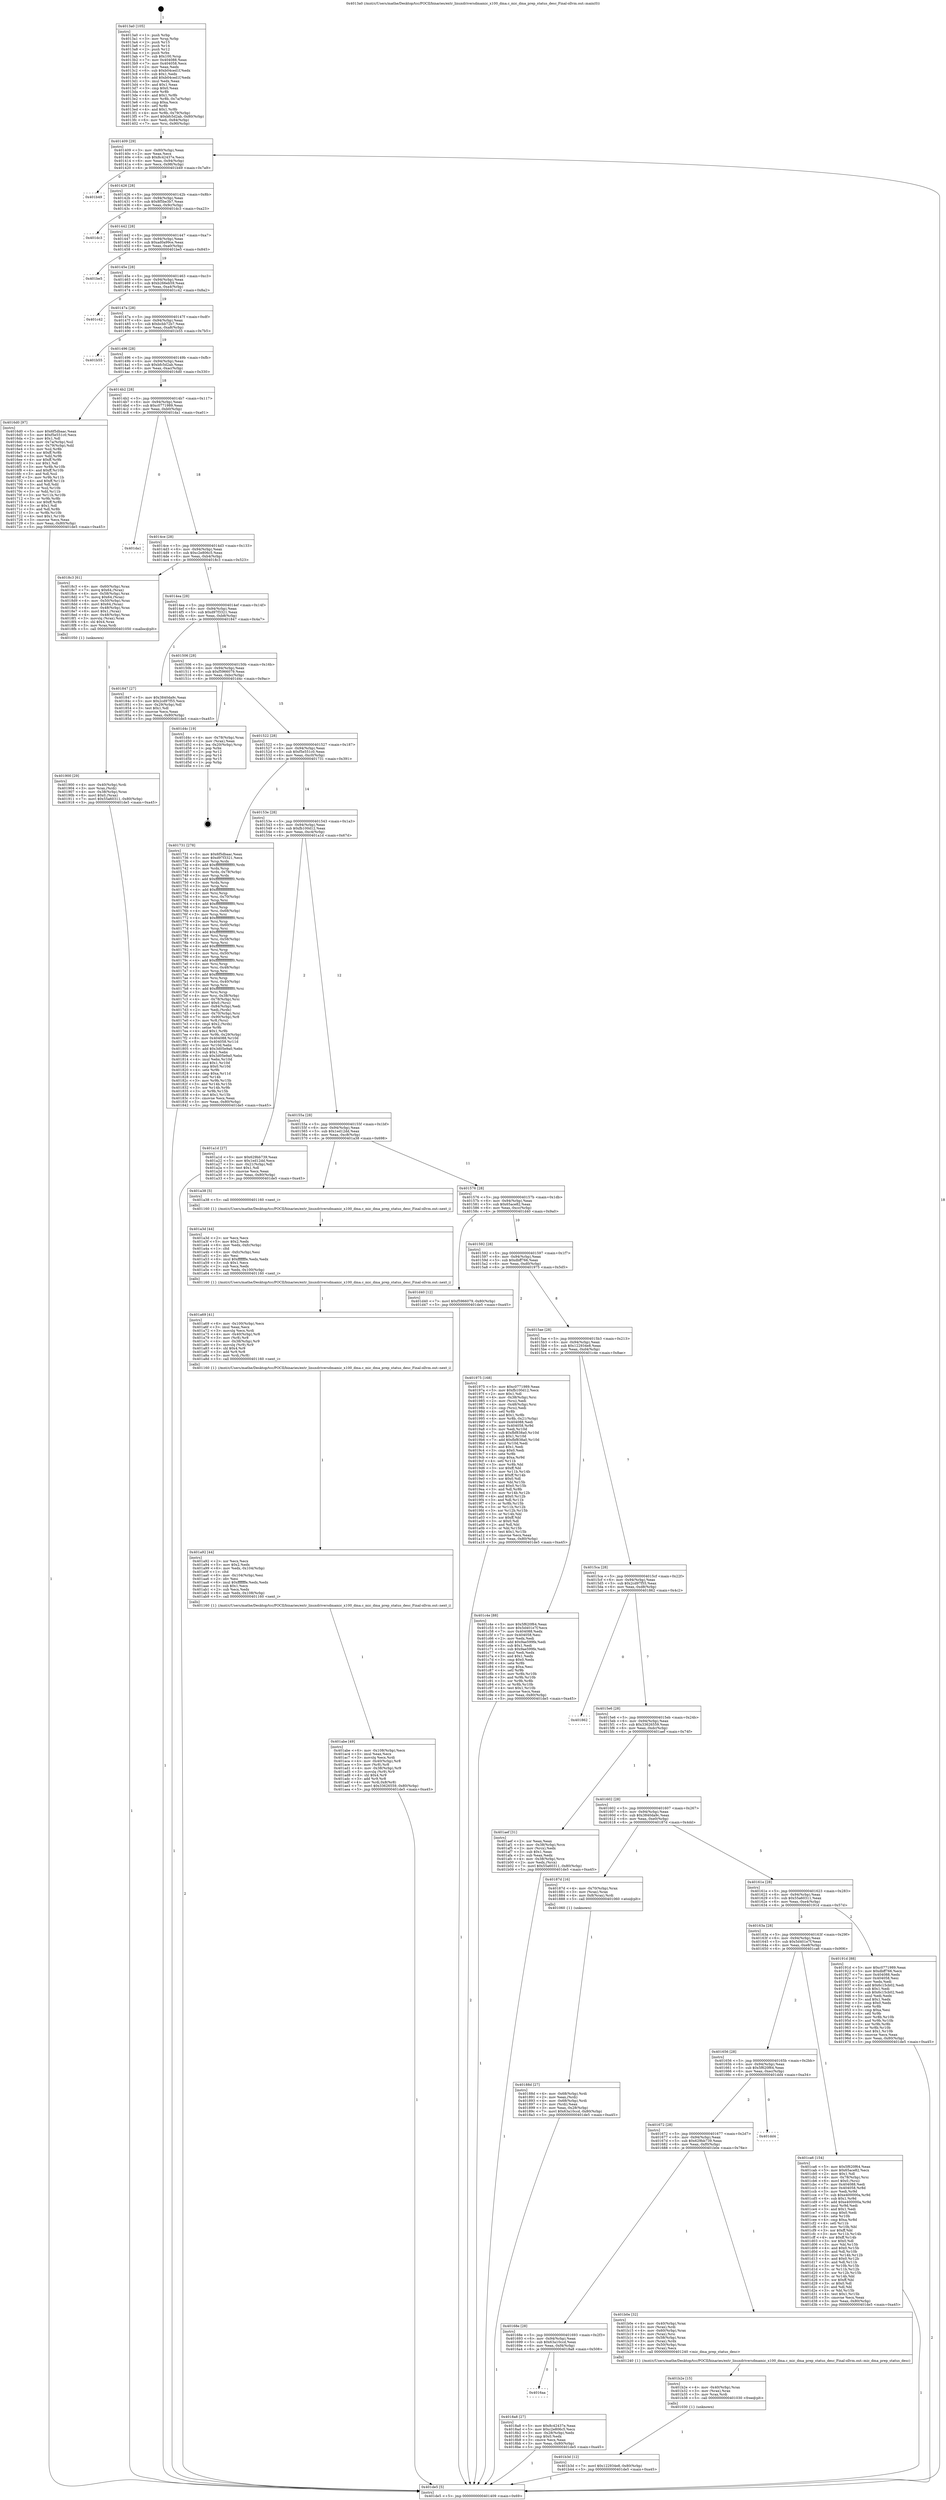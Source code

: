 digraph "0x4013a0" {
  label = "0x4013a0 (/mnt/c/Users/mathe/Desktop/tcc/POCII/binaries/extr_linuxdriversdmamic_x100_dma.c_mic_dma_prep_status_desc_Final-ollvm.out::main(0))"
  labelloc = "t"
  node[shape=record]

  Entry [label="",width=0.3,height=0.3,shape=circle,fillcolor=black,style=filled]
  "0x401409" [label="{
     0x401409 [29]\l
     | [instrs]\l
     &nbsp;&nbsp;0x401409 \<+3\>: mov -0x80(%rbp),%eax\l
     &nbsp;&nbsp;0x40140c \<+2\>: mov %eax,%ecx\l
     &nbsp;&nbsp;0x40140e \<+6\>: sub $0x8c42437e,%ecx\l
     &nbsp;&nbsp;0x401414 \<+6\>: mov %eax,-0x94(%rbp)\l
     &nbsp;&nbsp;0x40141a \<+6\>: mov %ecx,-0x98(%rbp)\l
     &nbsp;&nbsp;0x401420 \<+6\>: je 0000000000401b49 \<main+0x7a9\>\l
  }"]
  "0x401b49" [label="{
     0x401b49\l
  }", style=dashed]
  "0x401426" [label="{
     0x401426 [28]\l
     | [instrs]\l
     &nbsp;&nbsp;0x401426 \<+5\>: jmp 000000000040142b \<main+0x8b\>\l
     &nbsp;&nbsp;0x40142b \<+6\>: mov -0x94(%rbp),%eax\l
     &nbsp;&nbsp;0x401431 \<+5\>: sub $0x8f5be3b7,%eax\l
     &nbsp;&nbsp;0x401436 \<+6\>: mov %eax,-0x9c(%rbp)\l
     &nbsp;&nbsp;0x40143c \<+6\>: je 0000000000401dc3 \<main+0xa23\>\l
  }"]
  Exit [label="",width=0.3,height=0.3,shape=circle,fillcolor=black,style=filled,peripheries=2]
  "0x401dc3" [label="{
     0x401dc3\l
  }", style=dashed]
  "0x401442" [label="{
     0x401442 [28]\l
     | [instrs]\l
     &nbsp;&nbsp;0x401442 \<+5\>: jmp 0000000000401447 \<main+0xa7\>\l
     &nbsp;&nbsp;0x401447 \<+6\>: mov -0x94(%rbp),%eax\l
     &nbsp;&nbsp;0x40144d \<+5\>: sub $0xad0a99ce,%eax\l
     &nbsp;&nbsp;0x401452 \<+6\>: mov %eax,-0xa0(%rbp)\l
     &nbsp;&nbsp;0x401458 \<+6\>: je 0000000000401be5 \<main+0x845\>\l
  }"]
  "0x401b3d" [label="{
     0x401b3d [12]\l
     | [instrs]\l
     &nbsp;&nbsp;0x401b3d \<+7\>: movl $0x122934e8,-0x80(%rbp)\l
     &nbsp;&nbsp;0x401b44 \<+5\>: jmp 0000000000401de5 \<main+0xa45\>\l
  }"]
  "0x401be5" [label="{
     0x401be5\l
  }", style=dashed]
  "0x40145e" [label="{
     0x40145e [28]\l
     | [instrs]\l
     &nbsp;&nbsp;0x40145e \<+5\>: jmp 0000000000401463 \<main+0xc3\>\l
     &nbsp;&nbsp;0x401463 \<+6\>: mov -0x94(%rbp),%eax\l
     &nbsp;&nbsp;0x401469 \<+5\>: sub $0xb266eb59,%eax\l
     &nbsp;&nbsp;0x40146e \<+6\>: mov %eax,-0xa4(%rbp)\l
     &nbsp;&nbsp;0x401474 \<+6\>: je 0000000000401c42 \<main+0x8a2\>\l
  }"]
  "0x401b2e" [label="{
     0x401b2e [15]\l
     | [instrs]\l
     &nbsp;&nbsp;0x401b2e \<+4\>: mov -0x40(%rbp),%rax\l
     &nbsp;&nbsp;0x401b32 \<+3\>: mov (%rax),%rax\l
     &nbsp;&nbsp;0x401b35 \<+3\>: mov %rax,%rdi\l
     &nbsp;&nbsp;0x401b38 \<+5\>: call 0000000000401030 \<free@plt\>\l
     | [calls]\l
     &nbsp;&nbsp;0x401030 \{1\} (unknown)\l
  }"]
  "0x401c42" [label="{
     0x401c42\l
  }", style=dashed]
  "0x40147a" [label="{
     0x40147a [28]\l
     | [instrs]\l
     &nbsp;&nbsp;0x40147a \<+5\>: jmp 000000000040147f \<main+0xdf\>\l
     &nbsp;&nbsp;0x40147f \<+6\>: mov -0x94(%rbp),%eax\l
     &nbsp;&nbsp;0x401485 \<+5\>: sub $0xbcbb72b7,%eax\l
     &nbsp;&nbsp;0x40148a \<+6\>: mov %eax,-0xa8(%rbp)\l
     &nbsp;&nbsp;0x401490 \<+6\>: je 0000000000401b55 \<main+0x7b5\>\l
  }"]
  "0x401abe" [label="{
     0x401abe [49]\l
     | [instrs]\l
     &nbsp;&nbsp;0x401abe \<+6\>: mov -0x108(%rbp),%ecx\l
     &nbsp;&nbsp;0x401ac4 \<+3\>: imul %eax,%ecx\l
     &nbsp;&nbsp;0x401ac7 \<+3\>: movslq %ecx,%rdi\l
     &nbsp;&nbsp;0x401aca \<+4\>: mov -0x40(%rbp),%r8\l
     &nbsp;&nbsp;0x401ace \<+3\>: mov (%r8),%r8\l
     &nbsp;&nbsp;0x401ad1 \<+4\>: mov -0x38(%rbp),%r9\l
     &nbsp;&nbsp;0x401ad5 \<+3\>: movslq (%r9),%r9\l
     &nbsp;&nbsp;0x401ad8 \<+4\>: shl $0x4,%r9\l
     &nbsp;&nbsp;0x401adc \<+3\>: add %r9,%r8\l
     &nbsp;&nbsp;0x401adf \<+4\>: mov %rdi,0x8(%r8)\l
     &nbsp;&nbsp;0x401ae3 \<+7\>: movl $0x33626559,-0x80(%rbp)\l
     &nbsp;&nbsp;0x401aea \<+5\>: jmp 0000000000401de5 \<main+0xa45\>\l
  }"]
  "0x401b55" [label="{
     0x401b55\l
  }", style=dashed]
  "0x401496" [label="{
     0x401496 [28]\l
     | [instrs]\l
     &nbsp;&nbsp;0x401496 \<+5\>: jmp 000000000040149b \<main+0xfb\>\l
     &nbsp;&nbsp;0x40149b \<+6\>: mov -0x94(%rbp),%eax\l
     &nbsp;&nbsp;0x4014a1 \<+5\>: sub $0xbfc5d2ab,%eax\l
     &nbsp;&nbsp;0x4014a6 \<+6\>: mov %eax,-0xac(%rbp)\l
     &nbsp;&nbsp;0x4014ac \<+6\>: je 00000000004016d0 \<main+0x330\>\l
  }"]
  "0x401a92" [label="{
     0x401a92 [44]\l
     | [instrs]\l
     &nbsp;&nbsp;0x401a92 \<+2\>: xor %ecx,%ecx\l
     &nbsp;&nbsp;0x401a94 \<+5\>: mov $0x2,%edx\l
     &nbsp;&nbsp;0x401a99 \<+6\>: mov %edx,-0x104(%rbp)\l
     &nbsp;&nbsp;0x401a9f \<+1\>: cltd\l
     &nbsp;&nbsp;0x401aa0 \<+6\>: mov -0x104(%rbp),%esi\l
     &nbsp;&nbsp;0x401aa6 \<+2\>: idiv %esi\l
     &nbsp;&nbsp;0x401aa8 \<+6\>: imul $0xfffffffe,%edx,%edx\l
     &nbsp;&nbsp;0x401aae \<+3\>: sub $0x1,%ecx\l
     &nbsp;&nbsp;0x401ab1 \<+2\>: sub %ecx,%edx\l
     &nbsp;&nbsp;0x401ab3 \<+6\>: mov %edx,-0x108(%rbp)\l
     &nbsp;&nbsp;0x401ab9 \<+5\>: call 0000000000401160 \<next_i\>\l
     | [calls]\l
     &nbsp;&nbsp;0x401160 \{1\} (/mnt/c/Users/mathe/Desktop/tcc/POCII/binaries/extr_linuxdriversdmamic_x100_dma.c_mic_dma_prep_status_desc_Final-ollvm.out::next_i)\l
  }"]
  "0x4016d0" [label="{
     0x4016d0 [97]\l
     | [instrs]\l
     &nbsp;&nbsp;0x4016d0 \<+5\>: mov $0x6f5dbaac,%eax\l
     &nbsp;&nbsp;0x4016d5 \<+5\>: mov $0xf5e551c0,%ecx\l
     &nbsp;&nbsp;0x4016da \<+2\>: mov $0x1,%dl\l
     &nbsp;&nbsp;0x4016dc \<+4\>: mov -0x7a(%rbp),%sil\l
     &nbsp;&nbsp;0x4016e0 \<+4\>: mov -0x79(%rbp),%dil\l
     &nbsp;&nbsp;0x4016e4 \<+3\>: mov %sil,%r8b\l
     &nbsp;&nbsp;0x4016e7 \<+4\>: xor $0xff,%r8b\l
     &nbsp;&nbsp;0x4016eb \<+3\>: mov %dil,%r9b\l
     &nbsp;&nbsp;0x4016ee \<+4\>: xor $0xff,%r9b\l
     &nbsp;&nbsp;0x4016f2 \<+3\>: xor $0x1,%dl\l
     &nbsp;&nbsp;0x4016f5 \<+3\>: mov %r8b,%r10b\l
     &nbsp;&nbsp;0x4016f8 \<+4\>: and $0xff,%r10b\l
     &nbsp;&nbsp;0x4016fc \<+3\>: and %dl,%sil\l
     &nbsp;&nbsp;0x4016ff \<+3\>: mov %r9b,%r11b\l
     &nbsp;&nbsp;0x401702 \<+4\>: and $0xff,%r11b\l
     &nbsp;&nbsp;0x401706 \<+3\>: and %dl,%dil\l
     &nbsp;&nbsp;0x401709 \<+3\>: or %sil,%r10b\l
     &nbsp;&nbsp;0x40170c \<+3\>: or %dil,%r11b\l
     &nbsp;&nbsp;0x40170f \<+3\>: xor %r11b,%r10b\l
     &nbsp;&nbsp;0x401712 \<+3\>: or %r9b,%r8b\l
     &nbsp;&nbsp;0x401715 \<+4\>: xor $0xff,%r8b\l
     &nbsp;&nbsp;0x401719 \<+3\>: or $0x1,%dl\l
     &nbsp;&nbsp;0x40171c \<+3\>: and %dl,%r8b\l
     &nbsp;&nbsp;0x40171f \<+3\>: or %r8b,%r10b\l
     &nbsp;&nbsp;0x401722 \<+4\>: test $0x1,%r10b\l
     &nbsp;&nbsp;0x401726 \<+3\>: cmovne %ecx,%eax\l
     &nbsp;&nbsp;0x401729 \<+3\>: mov %eax,-0x80(%rbp)\l
     &nbsp;&nbsp;0x40172c \<+5\>: jmp 0000000000401de5 \<main+0xa45\>\l
  }"]
  "0x4014b2" [label="{
     0x4014b2 [28]\l
     | [instrs]\l
     &nbsp;&nbsp;0x4014b2 \<+5\>: jmp 00000000004014b7 \<main+0x117\>\l
     &nbsp;&nbsp;0x4014b7 \<+6\>: mov -0x94(%rbp),%eax\l
     &nbsp;&nbsp;0x4014bd \<+5\>: sub $0xc0771989,%eax\l
     &nbsp;&nbsp;0x4014c2 \<+6\>: mov %eax,-0xb0(%rbp)\l
     &nbsp;&nbsp;0x4014c8 \<+6\>: je 0000000000401da1 \<main+0xa01\>\l
  }"]
  "0x401de5" [label="{
     0x401de5 [5]\l
     | [instrs]\l
     &nbsp;&nbsp;0x401de5 \<+5\>: jmp 0000000000401409 \<main+0x69\>\l
  }"]
  "0x4013a0" [label="{
     0x4013a0 [105]\l
     | [instrs]\l
     &nbsp;&nbsp;0x4013a0 \<+1\>: push %rbp\l
     &nbsp;&nbsp;0x4013a1 \<+3\>: mov %rsp,%rbp\l
     &nbsp;&nbsp;0x4013a4 \<+2\>: push %r15\l
     &nbsp;&nbsp;0x4013a6 \<+2\>: push %r14\l
     &nbsp;&nbsp;0x4013a8 \<+2\>: push %r12\l
     &nbsp;&nbsp;0x4013aa \<+1\>: push %rbx\l
     &nbsp;&nbsp;0x4013ab \<+7\>: sub $0x100,%rsp\l
     &nbsp;&nbsp;0x4013b2 \<+7\>: mov 0x404088,%eax\l
     &nbsp;&nbsp;0x4013b9 \<+7\>: mov 0x404058,%ecx\l
     &nbsp;&nbsp;0x4013c0 \<+2\>: mov %eax,%edx\l
     &nbsp;&nbsp;0x4013c2 \<+6\>: sub $0xb04ced1f,%edx\l
     &nbsp;&nbsp;0x4013c8 \<+3\>: sub $0x1,%edx\l
     &nbsp;&nbsp;0x4013cb \<+6\>: add $0xb04ced1f,%edx\l
     &nbsp;&nbsp;0x4013d1 \<+3\>: imul %edx,%eax\l
     &nbsp;&nbsp;0x4013d4 \<+3\>: and $0x1,%eax\l
     &nbsp;&nbsp;0x4013d7 \<+3\>: cmp $0x0,%eax\l
     &nbsp;&nbsp;0x4013da \<+4\>: sete %r8b\l
     &nbsp;&nbsp;0x4013de \<+4\>: and $0x1,%r8b\l
     &nbsp;&nbsp;0x4013e2 \<+4\>: mov %r8b,-0x7a(%rbp)\l
     &nbsp;&nbsp;0x4013e6 \<+3\>: cmp $0xa,%ecx\l
     &nbsp;&nbsp;0x4013e9 \<+4\>: setl %r8b\l
     &nbsp;&nbsp;0x4013ed \<+4\>: and $0x1,%r8b\l
     &nbsp;&nbsp;0x4013f1 \<+4\>: mov %r8b,-0x79(%rbp)\l
     &nbsp;&nbsp;0x4013f5 \<+7\>: movl $0xbfc5d2ab,-0x80(%rbp)\l
     &nbsp;&nbsp;0x4013fc \<+6\>: mov %edi,-0x84(%rbp)\l
     &nbsp;&nbsp;0x401402 \<+7\>: mov %rsi,-0x90(%rbp)\l
  }"]
  "0x401a69" [label="{
     0x401a69 [41]\l
     | [instrs]\l
     &nbsp;&nbsp;0x401a69 \<+6\>: mov -0x100(%rbp),%ecx\l
     &nbsp;&nbsp;0x401a6f \<+3\>: imul %eax,%ecx\l
     &nbsp;&nbsp;0x401a72 \<+3\>: movslq %ecx,%rdi\l
     &nbsp;&nbsp;0x401a75 \<+4\>: mov -0x40(%rbp),%r8\l
     &nbsp;&nbsp;0x401a79 \<+3\>: mov (%r8),%r8\l
     &nbsp;&nbsp;0x401a7c \<+4\>: mov -0x38(%rbp),%r9\l
     &nbsp;&nbsp;0x401a80 \<+3\>: movslq (%r9),%r9\l
     &nbsp;&nbsp;0x401a83 \<+4\>: shl $0x4,%r9\l
     &nbsp;&nbsp;0x401a87 \<+3\>: add %r9,%r8\l
     &nbsp;&nbsp;0x401a8a \<+3\>: mov %rdi,(%r8)\l
     &nbsp;&nbsp;0x401a8d \<+5\>: call 0000000000401160 \<next_i\>\l
     | [calls]\l
     &nbsp;&nbsp;0x401160 \{1\} (/mnt/c/Users/mathe/Desktop/tcc/POCII/binaries/extr_linuxdriversdmamic_x100_dma.c_mic_dma_prep_status_desc_Final-ollvm.out::next_i)\l
  }"]
  "0x401da1" [label="{
     0x401da1\l
  }", style=dashed]
  "0x4014ce" [label="{
     0x4014ce [28]\l
     | [instrs]\l
     &nbsp;&nbsp;0x4014ce \<+5\>: jmp 00000000004014d3 \<main+0x133\>\l
     &nbsp;&nbsp;0x4014d3 \<+6\>: mov -0x94(%rbp),%eax\l
     &nbsp;&nbsp;0x4014d9 \<+5\>: sub $0xc2e806c5,%eax\l
     &nbsp;&nbsp;0x4014de \<+6\>: mov %eax,-0xb4(%rbp)\l
     &nbsp;&nbsp;0x4014e4 \<+6\>: je 00000000004018c3 \<main+0x523\>\l
  }"]
  "0x401a3d" [label="{
     0x401a3d [44]\l
     | [instrs]\l
     &nbsp;&nbsp;0x401a3d \<+2\>: xor %ecx,%ecx\l
     &nbsp;&nbsp;0x401a3f \<+5\>: mov $0x2,%edx\l
     &nbsp;&nbsp;0x401a44 \<+6\>: mov %edx,-0xfc(%rbp)\l
     &nbsp;&nbsp;0x401a4a \<+1\>: cltd\l
     &nbsp;&nbsp;0x401a4b \<+6\>: mov -0xfc(%rbp),%esi\l
     &nbsp;&nbsp;0x401a51 \<+2\>: idiv %esi\l
     &nbsp;&nbsp;0x401a53 \<+6\>: imul $0xfffffffe,%edx,%edx\l
     &nbsp;&nbsp;0x401a59 \<+3\>: sub $0x1,%ecx\l
     &nbsp;&nbsp;0x401a5c \<+2\>: sub %ecx,%edx\l
     &nbsp;&nbsp;0x401a5e \<+6\>: mov %edx,-0x100(%rbp)\l
     &nbsp;&nbsp;0x401a64 \<+5\>: call 0000000000401160 \<next_i\>\l
     | [calls]\l
     &nbsp;&nbsp;0x401160 \{1\} (/mnt/c/Users/mathe/Desktop/tcc/POCII/binaries/extr_linuxdriversdmamic_x100_dma.c_mic_dma_prep_status_desc_Final-ollvm.out::next_i)\l
  }"]
  "0x4018c3" [label="{
     0x4018c3 [61]\l
     | [instrs]\l
     &nbsp;&nbsp;0x4018c3 \<+4\>: mov -0x60(%rbp),%rax\l
     &nbsp;&nbsp;0x4018c7 \<+7\>: movq $0x64,(%rax)\l
     &nbsp;&nbsp;0x4018ce \<+4\>: mov -0x58(%rbp),%rax\l
     &nbsp;&nbsp;0x4018d2 \<+7\>: movq $0x64,(%rax)\l
     &nbsp;&nbsp;0x4018d9 \<+4\>: mov -0x50(%rbp),%rax\l
     &nbsp;&nbsp;0x4018dd \<+6\>: movl $0x64,(%rax)\l
     &nbsp;&nbsp;0x4018e3 \<+4\>: mov -0x48(%rbp),%rax\l
     &nbsp;&nbsp;0x4018e7 \<+6\>: movl $0x1,(%rax)\l
     &nbsp;&nbsp;0x4018ed \<+4\>: mov -0x48(%rbp),%rax\l
     &nbsp;&nbsp;0x4018f1 \<+3\>: movslq (%rax),%rax\l
     &nbsp;&nbsp;0x4018f4 \<+4\>: shl $0x4,%rax\l
     &nbsp;&nbsp;0x4018f8 \<+3\>: mov %rax,%rdi\l
     &nbsp;&nbsp;0x4018fb \<+5\>: call 0000000000401050 \<malloc@plt\>\l
     | [calls]\l
     &nbsp;&nbsp;0x401050 \{1\} (unknown)\l
  }"]
  "0x4014ea" [label="{
     0x4014ea [28]\l
     | [instrs]\l
     &nbsp;&nbsp;0x4014ea \<+5\>: jmp 00000000004014ef \<main+0x14f\>\l
     &nbsp;&nbsp;0x4014ef \<+6\>: mov -0x94(%rbp),%eax\l
     &nbsp;&nbsp;0x4014f5 \<+5\>: sub $0xd97f3321,%eax\l
     &nbsp;&nbsp;0x4014fa \<+6\>: mov %eax,-0xb8(%rbp)\l
     &nbsp;&nbsp;0x401500 \<+6\>: je 0000000000401847 \<main+0x4a7\>\l
  }"]
  "0x401900" [label="{
     0x401900 [29]\l
     | [instrs]\l
     &nbsp;&nbsp;0x401900 \<+4\>: mov -0x40(%rbp),%rdi\l
     &nbsp;&nbsp;0x401904 \<+3\>: mov %rax,(%rdi)\l
     &nbsp;&nbsp;0x401907 \<+4\>: mov -0x38(%rbp),%rax\l
     &nbsp;&nbsp;0x40190b \<+6\>: movl $0x0,(%rax)\l
     &nbsp;&nbsp;0x401911 \<+7\>: movl $0x55a60311,-0x80(%rbp)\l
     &nbsp;&nbsp;0x401918 \<+5\>: jmp 0000000000401de5 \<main+0xa45\>\l
  }"]
  "0x401847" [label="{
     0x401847 [27]\l
     | [instrs]\l
     &nbsp;&nbsp;0x401847 \<+5\>: mov $0x3840da9c,%eax\l
     &nbsp;&nbsp;0x40184c \<+5\>: mov $0x2cd97f55,%ecx\l
     &nbsp;&nbsp;0x401851 \<+3\>: mov -0x29(%rbp),%dl\l
     &nbsp;&nbsp;0x401854 \<+3\>: test $0x1,%dl\l
     &nbsp;&nbsp;0x401857 \<+3\>: cmovne %ecx,%eax\l
     &nbsp;&nbsp;0x40185a \<+3\>: mov %eax,-0x80(%rbp)\l
     &nbsp;&nbsp;0x40185d \<+5\>: jmp 0000000000401de5 \<main+0xa45\>\l
  }"]
  "0x401506" [label="{
     0x401506 [28]\l
     | [instrs]\l
     &nbsp;&nbsp;0x401506 \<+5\>: jmp 000000000040150b \<main+0x16b\>\l
     &nbsp;&nbsp;0x40150b \<+6\>: mov -0x94(%rbp),%eax\l
     &nbsp;&nbsp;0x401511 \<+5\>: sub $0xf5966079,%eax\l
     &nbsp;&nbsp;0x401516 \<+6\>: mov %eax,-0xbc(%rbp)\l
     &nbsp;&nbsp;0x40151c \<+6\>: je 0000000000401d4c \<main+0x9ac\>\l
  }"]
  "0x4016aa" [label="{
     0x4016aa\l
  }", style=dashed]
  "0x401d4c" [label="{
     0x401d4c [19]\l
     | [instrs]\l
     &nbsp;&nbsp;0x401d4c \<+4\>: mov -0x78(%rbp),%rax\l
     &nbsp;&nbsp;0x401d50 \<+2\>: mov (%rax),%eax\l
     &nbsp;&nbsp;0x401d52 \<+4\>: lea -0x20(%rbp),%rsp\l
     &nbsp;&nbsp;0x401d56 \<+1\>: pop %rbx\l
     &nbsp;&nbsp;0x401d57 \<+2\>: pop %r12\l
     &nbsp;&nbsp;0x401d59 \<+2\>: pop %r14\l
     &nbsp;&nbsp;0x401d5b \<+2\>: pop %r15\l
     &nbsp;&nbsp;0x401d5d \<+1\>: pop %rbp\l
     &nbsp;&nbsp;0x401d5e \<+1\>: ret\l
  }"]
  "0x401522" [label="{
     0x401522 [28]\l
     | [instrs]\l
     &nbsp;&nbsp;0x401522 \<+5\>: jmp 0000000000401527 \<main+0x187\>\l
     &nbsp;&nbsp;0x401527 \<+6\>: mov -0x94(%rbp),%eax\l
     &nbsp;&nbsp;0x40152d \<+5\>: sub $0xf5e551c0,%eax\l
     &nbsp;&nbsp;0x401532 \<+6\>: mov %eax,-0xc0(%rbp)\l
     &nbsp;&nbsp;0x401538 \<+6\>: je 0000000000401731 \<main+0x391\>\l
  }"]
  "0x4018a8" [label="{
     0x4018a8 [27]\l
     | [instrs]\l
     &nbsp;&nbsp;0x4018a8 \<+5\>: mov $0x8c42437e,%eax\l
     &nbsp;&nbsp;0x4018ad \<+5\>: mov $0xc2e806c5,%ecx\l
     &nbsp;&nbsp;0x4018b2 \<+3\>: mov -0x28(%rbp),%edx\l
     &nbsp;&nbsp;0x4018b5 \<+3\>: cmp $0x0,%edx\l
     &nbsp;&nbsp;0x4018b8 \<+3\>: cmove %ecx,%eax\l
     &nbsp;&nbsp;0x4018bb \<+3\>: mov %eax,-0x80(%rbp)\l
     &nbsp;&nbsp;0x4018be \<+5\>: jmp 0000000000401de5 \<main+0xa45\>\l
  }"]
  "0x401731" [label="{
     0x401731 [278]\l
     | [instrs]\l
     &nbsp;&nbsp;0x401731 \<+5\>: mov $0x6f5dbaac,%eax\l
     &nbsp;&nbsp;0x401736 \<+5\>: mov $0xd97f3321,%ecx\l
     &nbsp;&nbsp;0x40173b \<+3\>: mov %rsp,%rdx\l
     &nbsp;&nbsp;0x40173e \<+4\>: add $0xfffffffffffffff0,%rdx\l
     &nbsp;&nbsp;0x401742 \<+3\>: mov %rdx,%rsp\l
     &nbsp;&nbsp;0x401745 \<+4\>: mov %rdx,-0x78(%rbp)\l
     &nbsp;&nbsp;0x401749 \<+3\>: mov %rsp,%rdx\l
     &nbsp;&nbsp;0x40174c \<+4\>: add $0xfffffffffffffff0,%rdx\l
     &nbsp;&nbsp;0x401750 \<+3\>: mov %rdx,%rsp\l
     &nbsp;&nbsp;0x401753 \<+3\>: mov %rsp,%rsi\l
     &nbsp;&nbsp;0x401756 \<+4\>: add $0xfffffffffffffff0,%rsi\l
     &nbsp;&nbsp;0x40175a \<+3\>: mov %rsi,%rsp\l
     &nbsp;&nbsp;0x40175d \<+4\>: mov %rsi,-0x70(%rbp)\l
     &nbsp;&nbsp;0x401761 \<+3\>: mov %rsp,%rsi\l
     &nbsp;&nbsp;0x401764 \<+4\>: add $0xfffffffffffffff0,%rsi\l
     &nbsp;&nbsp;0x401768 \<+3\>: mov %rsi,%rsp\l
     &nbsp;&nbsp;0x40176b \<+4\>: mov %rsi,-0x68(%rbp)\l
     &nbsp;&nbsp;0x40176f \<+3\>: mov %rsp,%rsi\l
     &nbsp;&nbsp;0x401772 \<+4\>: add $0xfffffffffffffff0,%rsi\l
     &nbsp;&nbsp;0x401776 \<+3\>: mov %rsi,%rsp\l
     &nbsp;&nbsp;0x401779 \<+4\>: mov %rsi,-0x60(%rbp)\l
     &nbsp;&nbsp;0x40177d \<+3\>: mov %rsp,%rsi\l
     &nbsp;&nbsp;0x401780 \<+4\>: add $0xfffffffffffffff0,%rsi\l
     &nbsp;&nbsp;0x401784 \<+3\>: mov %rsi,%rsp\l
     &nbsp;&nbsp;0x401787 \<+4\>: mov %rsi,-0x58(%rbp)\l
     &nbsp;&nbsp;0x40178b \<+3\>: mov %rsp,%rsi\l
     &nbsp;&nbsp;0x40178e \<+4\>: add $0xfffffffffffffff0,%rsi\l
     &nbsp;&nbsp;0x401792 \<+3\>: mov %rsi,%rsp\l
     &nbsp;&nbsp;0x401795 \<+4\>: mov %rsi,-0x50(%rbp)\l
     &nbsp;&nbsp;0x401799 \<+3\>: mov %rsp,%rsi\l
     &nbsp;&nbsp;0x40179c \<+4\>: add $0xfffffffffffffff0,%rsi\l
     &nbsp;&nbsp;0x4017a0 \<+3\>: mov %rsi,%rsp\l
     &nbsp;&nbsp;0x4017a3 \<+4\>: mov %rsi,-0x48(%rbp)\l
     &nbsp;&nbsp;0x4017a7 \<+3\>: mov %rsp,%rsi\l
     &nbsp;&nbsp;0x4017aa \<+4\>: add $0xfffffffffffffff0,%rsi\l
     &nbsp;&nbsp;0x4017ae \<+3\>: mov %rsi,%rsp\l
     &nbsp;&nbsp;0x4017b1 \<+4\>: mov %rsi,-0x40(%rbp)\l
     &nbsp;&nbsp;0x4017b5 \<+3\>: mov %rsp,%rsi\l
     &nbsp;&nbsp;0x4017b8 \<+4\>: add $0xfffffffffffffff0,%rsi\l
     &nbsp;&nbsp;0x4017bc \<+3\>: mov %rsi,%rsp\l
     &nbsp;&nbsp;0x4017bf \<+4\>: mov %rsi,-0x38(%rbp)\l
     &nbsp;&nbsp;0x4017c3 \<+4\>: mov -0x78(%rbp),%rsi\l
     &nbsp;&nbsp;0x4017c7 \<+6\>: movl $0x0,(%rsi)\l
     &nbsp;&nbsp;0x4017cd \<+6\>: mov -0x84(%rbp),%edi\l
     &nbsp;&nbsp;0x4017d3 \<+2\>: mov %edi,(%rdx)\l
     &nbsp;&nbsp;0x4017d5 \<+4\>: mov -0x70(%rbp),%rsi\l
     &nbsp;&nbsp;0x4017d9 \<+7\>: mov -0x90(%rbp),%r8\l
     &nbsp;&nbsp;0x4017e0 \<+3\>: mov %r8,(%rsi)\l
     &nbsp;&nbsp;0x4017e3 \<+3\>: cmpl $0x2,(%rdx)\l
     &nbsp;&nbsp;0x4017e6 \<+4\>: setne %r9b\l
     &nbsp;&nbsp;0x4017ea \<+4\>: and $0x1,%r9b\l
     &nbsp;&nbsp;0x4017ee \<+4\>: mov %r9b,-0x29(%rbp)\l
     &nbsp;&nbsp;0x4017f2 \<+8\>: mov 0x404088,%r10d\l
     &nbsp;&nbsp;0x4017fa \<+8\>: mov 0x404058,%r11d\l
     &nbsp;&nbsp;0x401802 \<+3\>: mov %r10d,%ebx\l
     &nbsp;&nbsp;0x401805 \<+6\>: add $0x3d05e9a0,%ebx\l
     &nbsp;&nbsp;0x40180b \<+3\>: sub $0x1,%ebx\l
     &nbsp;&nbsp;0x40180e \<+6\>: sub $0x3d05e9a0,%ebx\l
     &nbsp;&nbsp;0x401814 \<+4\>: imul %ebx,%r10d\l
     &nbsp;&nbsp;0x401818 \<+4\>: and $0x1,%r10d\l
     &nbsp;&nbsp;0x40181c \<+4\>: cmp $0x0,%r10d\l
     &nbsp;&nbsp;0x401820 \<+4\>: sete %r9b\l
     &nbsp;&nbsp;0x401824 \<+4\>: cmp $0xa,%r11d\l
     &nbsp;&nbsp;0x401828 \<+4\>: setl %r14b\l
     &nbsp;&nbsp;0x40182c \<+3\>: mov %r9b,%r15b\l
     &nbsp;&nbsp;0x40182f \<+3\>: and %r14b,%r15b\l
     &nbsp;&nbsp;0x401832 \<+3\>: xor %r14b,%r9b\l
     &nbsp;&nbsp;0x401835 \<+3\>: or %r9b,%r15b\l
     &nbsp;&nbsp;0x401838 \<+4\>: test $0x1,%r15b\l
     &nbsp;&nbsp;0x40183c \<+3\>: cmovne %ecx,%eax\l
     &nbsp;&nbsp;0x40183f \<+3\>: mov %eax,-0x80(%rbp)\l
     &nbsp;&nbsp;0x401842 \<+5\>: jmp 0000000000401de5 \<main+0xa45\>\l
  }"]
  "0x40153e" [label="{
     0x40153e [28]\l
     | [instrs]\l
     &nbsp;&nbsp;0x40153e \<+5\>: jmp 0000000000401543 \<main+0x1a3\>\l
     &nbsp;&nbsp;0x401543 \<+6\>: mov -0x94(%rbp),%eax\l
     &nbsp;&nbsp;0x401549 \<+5\>: sub $0xfb100d12,%eax\l
     &nbsp;&nbsp;0x40154e \<+6\>: mov %eax,-0xc4(%rbp)\l
     &nbsp;&nbsp;0x401554 \<+6\>: je 0000000000401a1d \<main+0x67d\>\l
  }"]
  "0x40168e" [label="{
     0x40168e [28]\l
     | [instrs]\l
     &nbsp;&nbsp;0x40168e \<+5\>: jmp 0000000000401693 \<main+0x2f3\>\l
     &nbsp;&nbsp;0x401693 \<+6\>: mov -0x94(%rbp),%eax\l
     &nbsp;&nbsp;0x401699 \<+5\>: sub $0x63a10ccd,%eax\l
     &nbsp;&nbsp;0x40169e \<+6\>: mov %eax,-0xf4(%rbp)\l
     &nbsp;&nbsp;0x4016a4 \<+6\>: je 00000000004018a8 \<main+0x508\>\l
  }"]
  "0x401b0e" [label="{
     0x401b0e [32]\l
     | [instrs]\l
     &nbsp;&nbsp;0x401b0e \<+4\>: mov -0x40(%rbp),%rax\l
     &nbsp;&nbsp;0x401b12 \<+3\>: mov (%rax),%rdi\l
     &nbsp;&nbsp;0x401b15 \<+4\>: mov -0x60(%rbp),%rax\l
     &nbsp;&nbsp;0x401b19 \<+3\>: mov (%rax),%rsi\l
     &nbsp;&nbsp;0x401b1c \<+4\>: mov -0x58(%rbp),%rax\l
     &nbsp;&nbsp;0x401b20 \<+3\>: mov (%rax),%rdx\l
     &nbsp;&nbsp;0x401b23 \<+4\>: mov -0x50(%rbp),%rax\l
     &nbsp;&nbsp;0x401b27 \<+2\>: mov (%rax),%ecx\l
     &nbsp;&nbsp;0x401b29 \<+5\>: call 0000000000401240 \<mic_dma_prep_status_desc\>\l
     | [calls]\l
     &nbsp;&nbsp;0x401240 \{1\} (/mnt/c/Users/mathe/Desktop/tcc/POCII/binaries/extr_linuxdriversdmamic_x100_dma.c_mic_dma_prep_status_desc_Final-ollvm.out::mic_dma_prep_status_desc)\l
  }"]
  "0x401a1d" [label="{
     0x401a1d [27]\l
     | [instrs]\l
     &nbsp;&nbsp;0x401a1d \<+5\>: mov $0x629bb739,%eax\l
     &nbsp;&nbsp;0x401a22 \<+5\>: mov $0x1ed12dd,%ecx\l
     &nbsp;&nbsp;0x401a27 \<+3\>: mov -0x21(%rbp),%dl\l
     &nbsp;&nbsp;0x401a2a \<+3\>: test $0x1,%dl\l
     &nbsp;&nbsp;0x401a2d \<+3\>: cmovne %ecx,%eax\l
     &nbsp;&nbsp;0x401a30 \<+3\>: mov %eax,-0x80(%rbp)\l
     &nbsp;&nbsp;0x401a33 \<+5\>: jmp 0000000000401de5 \<main+0xa45\>\l
  }"]
  "0x40155a" [label="{
     0x40155a [28]\l
     | [instrs]\l
     &nbsp;&nbsp;0x40155a \<+5\>: jmp 000000000040155f \<main+0x1bf\>\l
     &nbsp;&nbsp;0x40155f \<+6\>: mov -0x94(%rbp),%eax\l
     &nbsp;&nbsp;0x401565 \<+5\>: sub $0x1ed12dd,%eax\l
     &nbsp;&nbsp;0x40156a \<+6\>: mov %eax,-0xc8(%rbp)\l
     &nbsp;&nbsp;0x401570 \<+6\>: je 0000000000401a38 \<main+0x698\>\l
  }"]
  "0x401672" [label="{
     0x401672 [28]\l
     | [instrs]\l
     &nbsp;&nbsp;0x401672 \<+5\>: jmp 0000000000401677 \<main+0x2d7\>\l
     &nbsp;&nbsp;0x401677 \<+6\>: mov -0x94(%rbp),%eax\l
     &nbsp;&nbsp;0x40167d \<+5\>: sub $0x629bb739,%eax\l
     &nbsp;&nbsp;0x401682 \<+6\>: mov %eax,-0xf0(%rbp)\l
     &nbsp;&nbsp;0x401688 \<+6\>: je 0000000000401b0e \<main+0x76e\>\l
  }"]
  "0x401a38" [label="{
     0x401a38 [5]\l
     | [instrs]\l
     &nbsp;&nbsp;0x401a38 \<+5\>: call 0000000000401160 \<next_i\>\l
     | [calls]\l
     &nbsp;&nbsp;0x401160 \{1\} (/mnt/c/Users/mathe/Desktop/tcc/POCII/binaries/extr_linuxdriversdmamic_x100_dma.c_mic_dma_prep_status_desc_Final-ollvm.out::next_i)\l
  }"]
  "0x401576" [label="{
     0x401576 [28]\l
     | [instrs]\l
     &nbsp;&nbsp;0x401576 \<+5\>: jmp 000000000040157b \<main+0x1db\>\l
     &nbsp;&nbsp;0x40157b \<+6\>: mov -0x94(%rbp),%eax\l
     &nbsp;&nbsp;0x401581 \<+5\>: sub $0x65ace82,%eax\l
     &nbsp;&nbsp;0x401586 \<+6\>: mov %eax,-0xcc(%rbp)\l
     &nbsp;&nbsp;0x40158c \<+6\>: je 0000000000401d40 \<main+0x9a0\>\l
  }"]
  "0x401dd4" [label="{
     0x401dd4\l
  }", style=dashed]
  "0x401d40" [label="{
     0x401d40 [12]\l
     | [instrs]\l
     &nbsp;&nbsp;0x401d40 \<+7\>: movl $0xf5966079,-0x80(%rbp)\l
     &nbsp;&nbsp;0x401d47 \<+5\>: jmp 0000000000401de5 \<main+0xa45\>\l
  }"]
  "0x401592" [label="{
     0x401592 [28]\l
     | [instrs]\l
     &nbsp;&nbsp;0x401592 \<+5\>: jmp 0000000000401597 \<main+0x1f7\>\l
     &nbsp;&nbsp;0x401597 \<+6\>: mov -0x94(%rbp),%eax\l
     &nbsp;&nbsp;0x40159d \<+5\>: sub $0xdbff766,%eax\l
     &nbsp;&nbsp;0x4015a2 \<+6\>: mov %eax,-0xd0(%rbp)\l
     &nbsp;&nbsp;0x4015a8 \<+6\>: je 0000000000401975 \<main+0x5d5\>\l
  }"]
  "0x401656" [label="{
     0x401656 [28]\l
     | [instrs]\l
     &nbsp;&nbsp;0x401656 \<+5\>: jmp 000000000040165b \<main+0x2bb\>\l
     &nbsp;&nbsp;0x40165b \<+6\>: mov -0x94(%rbp),%eax\l
     &nbsp;&nbsp;0x401661 \<+5\>: sub $0x5f620f64,%eax\l
     &nbsp;&nbsp;0x401666 \<+6\>: mov %eax,-0xec(%rbp)\l
     &nbsp;&nbsp;0x40166c \<+6\>: je 0000000000401dd4 \<main+0xa34\>\l
  }"]
  "0x401975" [label="{
     0x401975 [168]\l
     | [instrs]\l
     &nbsp;&nbsp;0x401975 \<+5\>: mov $0xc0771989,%eax\l
     &nbsp;&nbsp;0x40197a \<+5\>: mov $0xfb100d12,%ecx\l
     &nbsp;&nbsp;0x40197f \<+2\>: mov $0x1,%dl\l
     &nbsp;&nbsp;0x401981 \<+4\>: mov -0x38(%rbp),%rsi\l
     &nbsp;&nbsp;0x401985 \<+2\>: mov (%rsi),%edi\l
     &nbsp;&nbsp;0x401987 \<+4\>: mov -0x48(%rbp),%rsi\l
     &nbsp;&nbsp;0x40198b \<+2\>: cmp (%rsi),%edi\l
     &nbsp;&nbsp;0x40198d \<+4\>: setl %r8b\l
     &nbsp;&nbsp;0x401991 \<+4\>: and $0x1,%r8b\l
     &nbsp;&nbsp;0x401995 \<+4\>: mov %r8b,-0x21(%rbp)\l
     &nbsp;&nbsp;0x401999 \<+7\>: mov 0x404088,%edi\l
     &nbsp;&nbsp;0x4019a0 \<+8\>: mov 0x404058,%r9d\l
     &nbsp;&nbsp;0x4019a8 \<+3\>: mov %edi,%r10d\l
     &nbsp;&nbsp;0x4019ab \<+7\>: sub $0xfbf838a0,%r10d\l
     &nbsp;&nbsp;0x4019b2 \<+4\>: sub $0x1,%r10d\l
     &nbsp;&nbsp;0x4019b6 \<+7\>: add $0xfbf838a0,%r10d\l
     &nbsp;&nbsp;0x4019bd \<+4\>: imul %r10d,%edi\l
     &nbsp;&nbsp;0x4019c1 \<+3\>: and $0x1,%edi\l
     &nbsp;&nbsp;0x4019c4 \<+3\>: cmp $0x0,%edi\l
     &nbsp;&nbsp;0x4019c7 \<+4\>: sete %r8b\l
     &nbsp;&nbsp;0x4019cb \<+4\>: cmp $0xa,%r9d\l
     &nbsp;&nbsp;0x4019cf \<+4\>: setl %r11b\l
     &nbsp;&nbsp;0x4019d3 \<+3\>: mov %r8b,%bl\l
     &nbsp;&nbsp;0x4019d6 \<+3\>: xor $0xff,%bl\l
     &nbsp;&nbsp;0x4019d9 \<+3\>: mov %r11b,%r14b\l
     &nbsp;&nbsp;0x4019dc \<+4\>: xor $0xff,%r14b\l
     &nbsp;&nbsp;0x4019e0 \<+3\>: xor $0x0,%dl\l
     &nbsp;&nbsp;0x4019e3 \<+3\>: mov %bl,%r15b\l
     &nbsp;&nbsp;0x4019e6 \<+4\>: and $0x0,%r15b\l
     &nbsp;&nbsp;0x4019ea \<+3\>: and %dl,%r8b\l
     &nbsp;&nbsp;0x4019ed \<+3\>: mov %r14b,%r12b\l
     &nbsp;&nbsp;0x4019f0 \<+4\>: and $0x0,%r12b\l
     &nbsp;&nbsp;0x4019f4 \<+3\>: and %dl,%r11b\l
     &nbsp;&nbsp;0x4019f7 \<+3\>: or %r8b,%r15b\l
     &nbsp;&nbsp;0x4019fa \<+3\>: or %r11b,%r12b\l
     &nbsp;&nbsp;0x4019fd \<+3\>: xor %r12b,%r15b\l
     &nbsp;&nbsp;0x401a00 \<+3\>: or %r14b,%bl\l
     &nbsp;&nbsp;0x401a03 \<+3\>: xor $0xff,%bl\l
     &nbsp;&nbsp;0x401a06 \<+3\>: or $0x0,%dl\l
     &nbsp;&nbsp;0x401a09 \<+2\>: and %dl,%bl\l
     &nbsp;&nbsp;0x401a0b \<+3\>: or %bl,%r15b\l
     &nbsp;&nbsp;0x401a0e \<+4\>: test $0x1,%r15b\l
     &nbsp;&nbsp;0x401a12 \<+3\>: cmovne %ecx,%eax\l
     &nbsp;&nbsp;0x401a15 \<+3\>: mov %eax,-0x80(%rbp)\l
     &nbsp;&nbsp;0x401a18 \<+5\>: jmp 0000000000401de5 \<main+0xa45\>\l
  }"]
  "0x4015ae" [label="{
     0x4015ae [28]\l
     | [instrs]\l
     &nbsp;&nbsp;0x4015ae \<+5\>: jmp 00000000004015b3 \<main+0x213\>\l
     &nbsp;&nbsp;0x4015b3 \<+6\>: mov -0x94(%rbp),%eax\l
     &nbsp;&nbsp;0x4015b9 \<+5\>: sub $0x122934e8,%eax\l
     &nbsp;&nbsp;0x4015be \<+6\>: mov %eax,-0xd4(%rbp)\l
     &nbsp;&nbsp;0x4015c4 \<+6\>: je 0000000000401c4e \<main+0x8ae\>\l
  }"]
  "0x401ca6" [label="{
     0x401ca6 [154]\l
     | [instrs]\l
     &nbsp;&nbsp;0x401ca6 \<+5\>: mov $0x5f620f64,%eax\l
     &nbsp;&nbsp;0x401cab \<+5\>: mov $0x65ace82,%ecx\l
     &nbsp;&nbsp;0x401cb0 \<+2\>: mov $0x1,%dl\l
     &nbsp;&nbsp;0x401cb2 \<+4\>: mov -0x78(%rbp),%rsi\l
     &nbsp;&nbsp;0x401cb6 \<+6\>: movl $0x0,(%rsi)\l
     &nbsp;&nbsp;0x401cbc \<+7\>: mov 0x404088,%edi\l
     &nbsp;&nbsp;0x401cc3 \<+8\>: mov 0x404058,%r8d\l
     &nbsp;&nbsp;0x401ccb \<+3\>: mov %edi,%r9d\l
     &nbsp;&nbsp;0x401cce \<+7\>: sub $0xe400000a,%r9d\l
     &nbsp;&nbsp;0x401cd5 \<+4\>: sub $0x1,%r9d\l
     &nbsp;&nbsp;0x401cd9 \<+7\>: add $0xe400000a,%r9d\l
     &nbsp;&nbsp;0x401ce0 \<+4\>: imul %r9d,%edi\l
     &nbsp;&nbsp;0x401ce4 \<+3\>: and $0x1,%edi\l
     &nbsp;&nbsp;0x401ce7 \<+3\>: cmp $0x0,%edi\l
     &nbsp;&nbsp;0x401cea \<+4\>: sete %r10b\l
     &nbsp;&nbsp;0x401cee \<+4\>: cmp $0xa,%r8d\l
     &nbsp;&nbsp;0x401cf2 \<+4\>: setl %r11b\l
     &nbsp;&nbsp;0x401cf6 \<+3\>: mov %r10b,%bl\l
     &nbsp;&nbsp;0x401cf9 \<+3\>: xor $0xff,%bl\l
     &nbsp;&nbsp;0x401cfc \<+3\>: mov %r11b,%r14b\l
     &nbsp;&nbsp;0x401cff \<+4\>: xor $0xff,%r14b\l
     &nbsp;&nbsp;0x401d03 \<+3\>: xor $0x0,%dl\l
     &nbsp;&nbsp;0x401d06 \<+3\>: mov %bl,%r15b\l
     &nbsp;&nbsp;0x401d09 \<+4\>: and $0x0,%r15b\l
     &nbsp;&nbsp;0x401d0d \<+3\>: and %dl,%r10b\l
     &nbsp;&nbsp;0x401d10 \<+3\>: mov %r14b,%r12b\l
     &nbsp;&nbsp;0x401d13 \<+4\>: and $0x0,%r12b\l
     &nbsp;&nbsp;0x401d17 \<+3\>: and %dl,%r11b\l
     &nbsp;&nbsp;0x401d1a \<+3\>: or %r10b,%r15b\l
     &nbsp;&nbsp;0x401d1d \<+3\>: or %r11b,%r12b\l
     &nbsp;&nbsp;0x401d20 \<+3\>: xor %r12b,%r15b\l
     &nbsp;&nbsp;0x401d23 \<+3\>: or %r14b,%bl\l
     &nbsp;&nbsp;0x401d26 \<+3\>: xor $0xff,%bl\l
     &nbsp;&nbsp;0x401d29 \<+3\>: or $0x0,%dl\l
     &nbsp;&nbsp;0x401d2c \<+2\>: and %dl,%bl\l
     &nbsp;&nbsp;0x401d2e \<+3\>: or %bl,%r15b\l
     &nbsp;&nbsp;0x401d31 \<+4\>: test $0x1,%r15b\l
     &nbsp;&nbsp;0x401d35 \<+3\>: cmovne %ecx,%eax\l
     &nbsp;&nbsp;0x401d38 \<+3\>: mov %eax,-0x80(%rbp)\l
     &nbsp;&nbsp;0x401d3b \<+5\>: jmp 0000000000401de5 \<main+0xa45\>\l
  }"]
  "0x401c4e" [label="{
     0x401c4e [88]\l
     | [instrs]\l
     &nbsp;&nbsp;0x401c4e \<+5\>: mov $0x5f620f64,%eax\l
     &nbsp;&nbsp;0x401c53 \<+5\>: mov $0x5d401e7f,%ecx\l
     &nbsp;&nbsp;0x401c58 \<+7\>: mov 0x404088,%edx\l
     &nbsp;&nbsp;0x401c5f \<+7\>: mov 0x404058,%esi\l
     &nbsp;&nbsp;0x401c66 \<+2\>: mov %edx,%edi\l
     &nbsp;&nbsp;0x401c68 \<+6\>: add $0x9ae599fe,%edi\l
     &nbsp;&nbsp;0x401c6e \<+3\>: sub $0x1,%edi\l
     &nbsp;&nbsp;0x401c71 \<+6\>: sub $0x9ae599fe,%edi\l
     &nbsp;&nbsp;0x401c77 \<+3\>: imul %edi,%edx\l
     &nbsp;&nbsp;0x401c7a \<+3\>: and $0x1,%edx\l
     &nbsp;&nbsp;0x401c7d \<+3\>: cmp $0x0,%edx\l
     &nbsp;&nbsp;0x401c80 \<+4\>: sete %r8b\l
     &nbsp;&nbsp;0x401c84 \<+3\>: cmp $0xa,%esi\l
     &nbsp;&nbsp;0x401c87 \<+4\>: setl %r9b\l
     &nbsp;&nbsp;0x401c8b \<+3\>: mov %r8b,%r10b\l
     &nbsp;&nbsp;0x401c8e \<+3\>: and %r9b,%r10b\l
     &nbsp;&nbsp;0x401c91 \<+3\>: xor %r9b,%r8b\l
     &nbsp;&nbsp;0x401c94 \<+3\>: or %r8b,%r10b\l
     &nbsp;&nbsp;0x401c97 \<+4\>: test $0x1,%r10b\l
     &nbsp;&nbsp;0x401c9b \<+3\>: cmovne %ecx,%eax\l
     &nbsp;&nbsp;0x401c9e \<+3\>: mov %eax,-0x80(%rbp)\l
     &nbsp;&nbsp;0x401ca1 \<+5\>: jmp 0000000000401de5 \<main+0xa45\>\l
  }"]
  "0x4015ca" [label="{
     0x4015ca [28]\l
     | [instrs]\l
     &nbsp;&nbsp;0x4015ca \<+5\>: jmp 00000000004015cf \<main+0x22f\>\l
     &nbsp;&nbsp;0x4015cf \<+6\>: mov -0x94(%rbp),%eax\l
     &nbsp;&nbsp;0x4015d5 \<+5\>: sub $0x2cd97f55,%eax\l
     &nbsp;&nbsp;0x4015da \<+6\>: mov %eax,-0xd8(%rbp)\l
     &nbsp;&nbsp;0x4015e0 \<+6\>: je 0000000000401862 \<main+0x4c2\>\l
  }"]
  "0x40163a" [label="{
     0x40163a [28]\l
     | [instrs]\l
     &nbsp;&nbsp;0x40163a \<+5\>: jmp 000000000040163f \<main+0x29f\>\l
     &nbsp;&nbsp;0x40163f \<+6\>: mov -0x94(%rbp),%eax\l
     &nbsp;&nbsp;0x401645 \<+5\>: sub $0x5d401e7f,%eax\l
     &nbsp;&nbsp;0x40164a \<+6\>: mov %eax,-0xe8(%rbp)\l
     &nbsp;&nbsp;0x401650 \<+6\>: je 0000000000401ca6 \<main+0x906\>\l
  }"]
  "0x401862" [label="{
     0x401862\l
  }", style=dashed]
  "0x4015e6" [label="{
     0x4015e6 [28]\l
     | [instrs]\l
     &nbsp;&nbsp;0x4015e6 \<+5\>: jmp 00000000004015eb \<main+0x24b\>\l
     &nbsp;&nbsp;0x4015eb \<+6\>: mov -0x94(%rbp),%eax\l
     &nbsp;&nbsp;0x4015f1 \<+5\>: sub $0x33626559,%eax\l
     &nbsp;&nbsp;0x4015f6 \<+6\>: mov %eax,-0xdc(%rbp)\l
     &nbsp;&nbsp;0x4015fc \<+6\>: je 0000000000401aef \<main+0x74f\>\l
  }"]
  "0x40191d" [label="{
     0x40191d [88]\l
     | [instrs]\l
     &nbsp;&nbsp;0x40191d \<+5\>: mov $0xc0771989,%eax\l
     &nbsp;&nbsp;0x401922 \<+5\>: mov $0xdbff766,%ecx\l
     &nbsp;&nbsp;0x401927 \<+7\>: mov 0x404088,%edx\l
     &nbsp;&nbsp;0x40192e \<+7\>: mov 0x404058,%esi\l
     &nbsp;&nbsp;0x401935 \<+2\>: mov %edx,%edi\l
     &nbsp;&nbsp;0x401937 \<+6\>: add $0x6c15cb02,%edi\l
     &nbsp;&nbsp;0x40193d \<+3\>: sub $0x1,%edi\l
     &nbsp;&nbsp;0x401940 \<+6\>: sub $0x6c15cb02,%edi\l
     &nbsp;&nbsp;0x401946 \<+3\>: imul %edi,%edx\l
     &nbsp;&nbsp;0x401949 \<+3\>: and $0x1,%edx\l
     &nbsp;&nbsp;0x40194c \<+3\>: cmp $0x0,%edx\l
     &nbsp;&nbsp;0x40194f \<+4\>: sete %r8b\l
     &nbsp;&nbsp;0x401953 \<+3\>: cmp $0xa,%esi\l
     &nbsp;&nbsp;0x401956 \<+4\>: setl %r9b\l
     &nbsp;&nbsp;0x40195a \<+3\>: mov %r8b,%r10b\l
     &nbsp;&nbsp;0x40195d \<+3\>: and %r9b,%r10b\l
     &nbsp;&nbsp;0x401960 \<+3\>: xor %r9b,%r8b\l
     &nbsp;&nbsp;0x401963 \<+3\>: or %r8b,%r10b\l
     &nbsp;&nbsp;0x401966 \<+4\>: test $0x1,%r10b\l
     &nbsp;&nbsp;0x40196a \<+3\>: cmovne %ecx,%eax\l
     &nbsp;&nbsp;0x40196d \<+3\>: mov %eax,-0x80(%rbp)\l
     &nbsp;&nbsp;0x401970 \<+5\>: jmp 0000000000401de5 \<main+0xa45\>\l
  }"]
  "0x401aef" [label="{
     0x401aef [31]\l
     | [instrs]\l
     &nbsp;&nbsp;0x401aef \<+2\>: xor %eax,%eax\l
     &nbsp;&nbsp;0x401af1 \<+4\>: mov -0x38(%rbp),%rcx\l
     &nbsp;&nbsp;0x401af5 \<+2\>: mov (%rcx),%edx\l
     &nbsp;&nbsp;0x401af7 \<+3\>: sub $0x1,%eax\l
     &nbsp;&nbsp;0x401afa \<+2\>: sub %eax,%edx\l
     &nbsp;&nbsp;0x401afc \<+4\>: mov -0x38(%rbp),%rcx\l
     &nbsp;&nbsp;0x401b00 \<+2\>: mov %edx,(%rcx)\l
     &nbsp;&nbsp;0x401b02 \<+7\>: movl $0x55a60311,-0x80(%rbp)\l
     &nbsp;&nbsp;0x401b09 \<+5\>: jmp 0000000000401de5 \<main+0xa45\>\l
  }"]
  "0x401602" [label="{
     0x401602 [28]\l
     | [instrs]\l
     &nbsp;&nbsp;0x401602 \<+5\>: jmp 0000000000401607 \<main+0x267\>\l
     &nbsp;&nbsp;0x401607 \<+6\>: mov -0x94(%rbp),%eax\l
     &nbsp;&nbsp;0x40160d \<+5\>: sub $0x3840da9c,%eax\l
     &nbsp;&nbsp;0x401612 \<+6\>: mov %eax,-0xe0(%rbp)\l
     &nbsp;&nbsp;0x401618 \<+6\>: je 000000000040187d \<main+0x4dd\>\l
  }"]
  "0x40188d" [label="{
     0x40188d [27]\l
     | [instrs]\l
     &nbsp;&nbsp;0x40188d \<+4\>: mov -0x68(%rbp),%rdi\l
     &nbsp;&nbsp;0x401891 \<+2\>: mov %eax,(%rdi)\l
     &nbsp;&nbsp;0x401893 \<+4\>: mov -0x68(%rbp),%rdi\l
     &nbsp;&nbsp;0x401897 \<+2\>: mov (%rdi),%eax\l
     &nbsp;&nbsp;0x401899 \<+3\>: mov %eax,-0x28(%rbp)\l
     &nbsp;&nbsp;0x40189c \<+7\>: movl $0x63a10ccd,-0x80(%rbp)\l
     &nbsp;&nbsp;0x4018a3 \<+5\>: jmp 0000000000401de5 \<main+0xa45\>\l
  }"]
  "0x40187d" [label="{
     0x40187d [16]\l
     | [instrs]\l
     &nbsp;&nbsp;0x40187d \<+4\>: mov -0x70(%rbp),%rax\l
     &nbsp;&nbsp;0x401881 \<+3\>: mov (%rax),%rax\l
     &nbsp;&nbsp;0x401884 \<+4\>: mov 0x8(%rax),%rdi\l
     &nbsp;&nbsp;0x401888 \<+5\>: call 0000000000401060 \<atoi@plt\>\l
     | [calls]\l
     &nbsp;&nbsp;0x401060 \{1\} (unknown)\l
  }"]
  "0x40161e" [label="{
     0x40161e [28]\l
     | [instrs]\l
     &nbsp;&nbsp;0x40161e \<+5\>: jmp 0000000000401623 \<main+0x283\>\l
     &nbsp;&nbsp;0x401623 \<+6\>: mov -0x94(%rbp),%eax\l
     &nbsp;&nbsp;0x401629 \<+5\>: sub $0x55a60311,%eax\l
     &nbsp;&nbsp;0x40162e \<+6\>: mov %eax,-0xe4(%rbp)\l
     &nbsp;&nbsp;0x401634 \<+6\>: je 000000000040191d \<main+0x57d\>\l
  }"]
  Entry -> "0x4013a0" [label=" 1"]
  "0x401409" -> "0x401b49" [label=" 0"]
  "0x401409" -> "0x401426" [label=" 19"]
  "0x401d4c" -> Exit [label=" 1"]
  "0x401426" -> "0x401dc3" [label=" 0"]
  "0x401426" -> "0x401442" [label=" 19"]
  "0x401d40" -> "0x401de5" [label=" 1"]
  "0x401442" -> "0x401be5" [label=" 0"]
  "0x401442" -> "0x40145e" [label=" 19"]
  "0x401ca6" -> "0x401de5" [label=" 1"]
  "0x40145e" -> "0x401c42" [label=" 0"]
  "0x40145e" -> "0x40147a" [label=" 19"]
  "0x401c4e" -> "0x401de5" [label=" 1"]
  "0x40147a" -> "0x401b55" [label=" 0"]
  "0x40147a" -> "0x401496" [label=" 19"]
  "0x401b3d" -> "0x401de5" [label=" 1"]
  "0x401496" -> "0x4016d0" [label=" 1"]
  "0x401496" -> "0x4014b2" [label=" 18"]
  "0x4016d0" -> "0x401de5" [label=" 1"]
  "0x4013a0" -> "0x401409" [label=" 1"]
  "0x401de5" -> "0x401409" [label=" 18"]
  "0x401b2e" -> "0x401b3d" [label=" 1"]
  "0x4014b2" -> "0x401da1" [label=" 0"]
  "0x4014b2" -> "0x4014ce" [label=" 18"]
  "0x401b0e" -> "0x401b2e" [label=" 1"]
  "0x4014ce" -> "0x4018c3" [label=" 1"]
  "0x4014ce" -> "0x4014ea" [label=" 17"]
  "0x401aef" -> "0x401de5" [label=" 1"]
  "0x4014ea" -> "0x401847" [label=" 1"]
  "0x4014ea" -> "0x401506" [label=" 16"]
  "0x401abe" -> "0x401de5" [label=" 1"]
  "0x401506" -> "0x401d4c" [label=" 1"]
  "0x401506" -> "0x401522" [label=" 15"]
  "0x401a92" -> "0x401abe" [label=" 1"]
  "0x401522" -> "0x401731" [label=" 1"]
  "0x401522" -> "0x40153e" [label=" 14"]
  "0x401a69" -> "0x401a92" [label=" 1"]
  "0x401731" -> "0x401de5" [label=" 1"]
  "0x401847" -> "0x401de5" [label=" 1"]
  "0x401a38" -> "0x401a3d" [label=" 1"]
  "0x40153e" -> "0x401a1d" [label=" 2"]
  "0x40153e" -> "0x40155a" [label=" 12"]
  "0x401a1d" -> "0x401de5" [label=" 2"]
  "0x40155a" -> "0x401a38" [label=" 1"]
  "0x40155a" -> "0x401576" [label=" 11"]
  "0x40191d" -> "0x401de5" [label=" 2"]
  "0x401576" -> "0x401d40" [label=" 1"]
  "0x401576" -> "0x401592" [label=" 10"]
  "0x401900" -> "0x401de5" [label=" 1"]
  "0x401592" -> "0x401975" [label=" 2"]
  "0x401592" -> "0x4015ae" [label=" 8"]
  "0x4018a8" -> "0x401de5" [label=" 1"]
  "0x4015ae" -> "0x401c4e" [label=" 1"]
  "0x4015ae" -> "0x4015ca" [label=" 7"]
  "0x40168e" -> "0x4016aa" [label=" 0"]
  "0x4015ca" -> "0x401862" [label=" 0"]
  "0x4015ca" -> "0x4015e6" [label=" 7"]
  "0x401a3d" -> "0x401a69" [label=" 1"]
  "0x4015e6" -> "0x401aef" [label=" 1"]
  "0x4015e6" -> "0x401602" [label=" 6"]
  "0x401672" -> "0x40168e" [label=" 1"]
  "0x401602" -> "0x40187d" [label=" 1"]
  "0x401602" -> "0x40161e" [label=" 5"]
  "0x40187d" -> "0x40188d" [label=" 1"]
  "0x40188d" -> "0x401de5" [label=" 1"]
  "0x401672" -> "0x401b0e" [label=" 1"]
  "0x40161e" -> "0x40191d" [label=" 2"]
  "0x40161e" -> "0x40163a" [label=" 3"]
  "0x40168e" -> "0x4018a8" [label=" 1"]
  "0x40163a" -> "0x401ca6" [label=" 1"]
  "0x40163a" -> "0x401656" [label=" 2"]
  "0x4018c3" -> "0x401900" [label=" 1"]
  "0x401656" -> "0x401dd4" [label=" 0"]
  "0x401656" -> "0x401672" [label=" 2"]
  "0x401975" -> "0x401de5" [label=" 2"]
}
